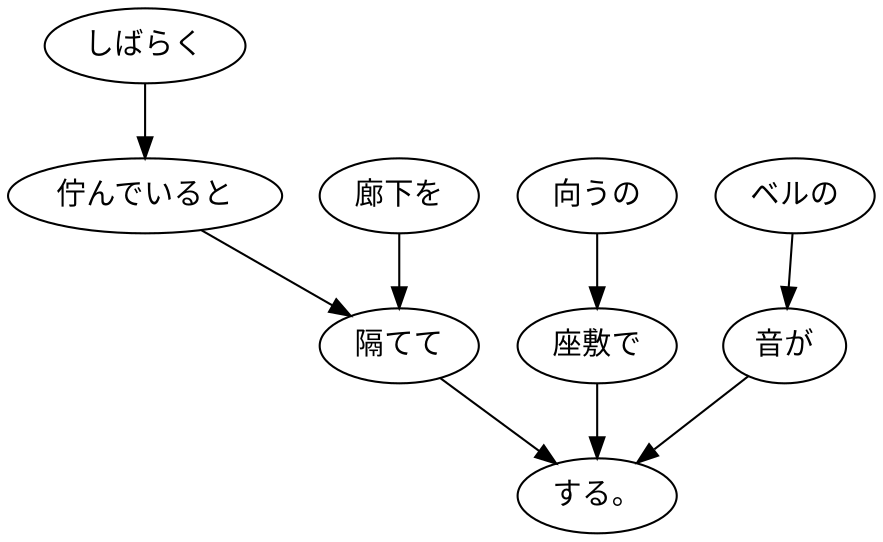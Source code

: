 digraph graph1866 {
	node0 [label="しばらく"];
	node1 [label="佇んでいると"];
	node2 [label="廊下を"];
	node3 [label="隔てて"];
	node4 [label="向うの"];
	node5 [label="座敷で"];
	node6 [label="ベルの"];
	node7 [label="音が"];
	node8 [label="する。"];
	node0 -> node1;
	node1 -> node3;
	node2 -> node3;
	node3 -> node8;
	node4 -> node5;
	node5 -> node8;
	node6 -> node7;
	node7 -> node8;
}

